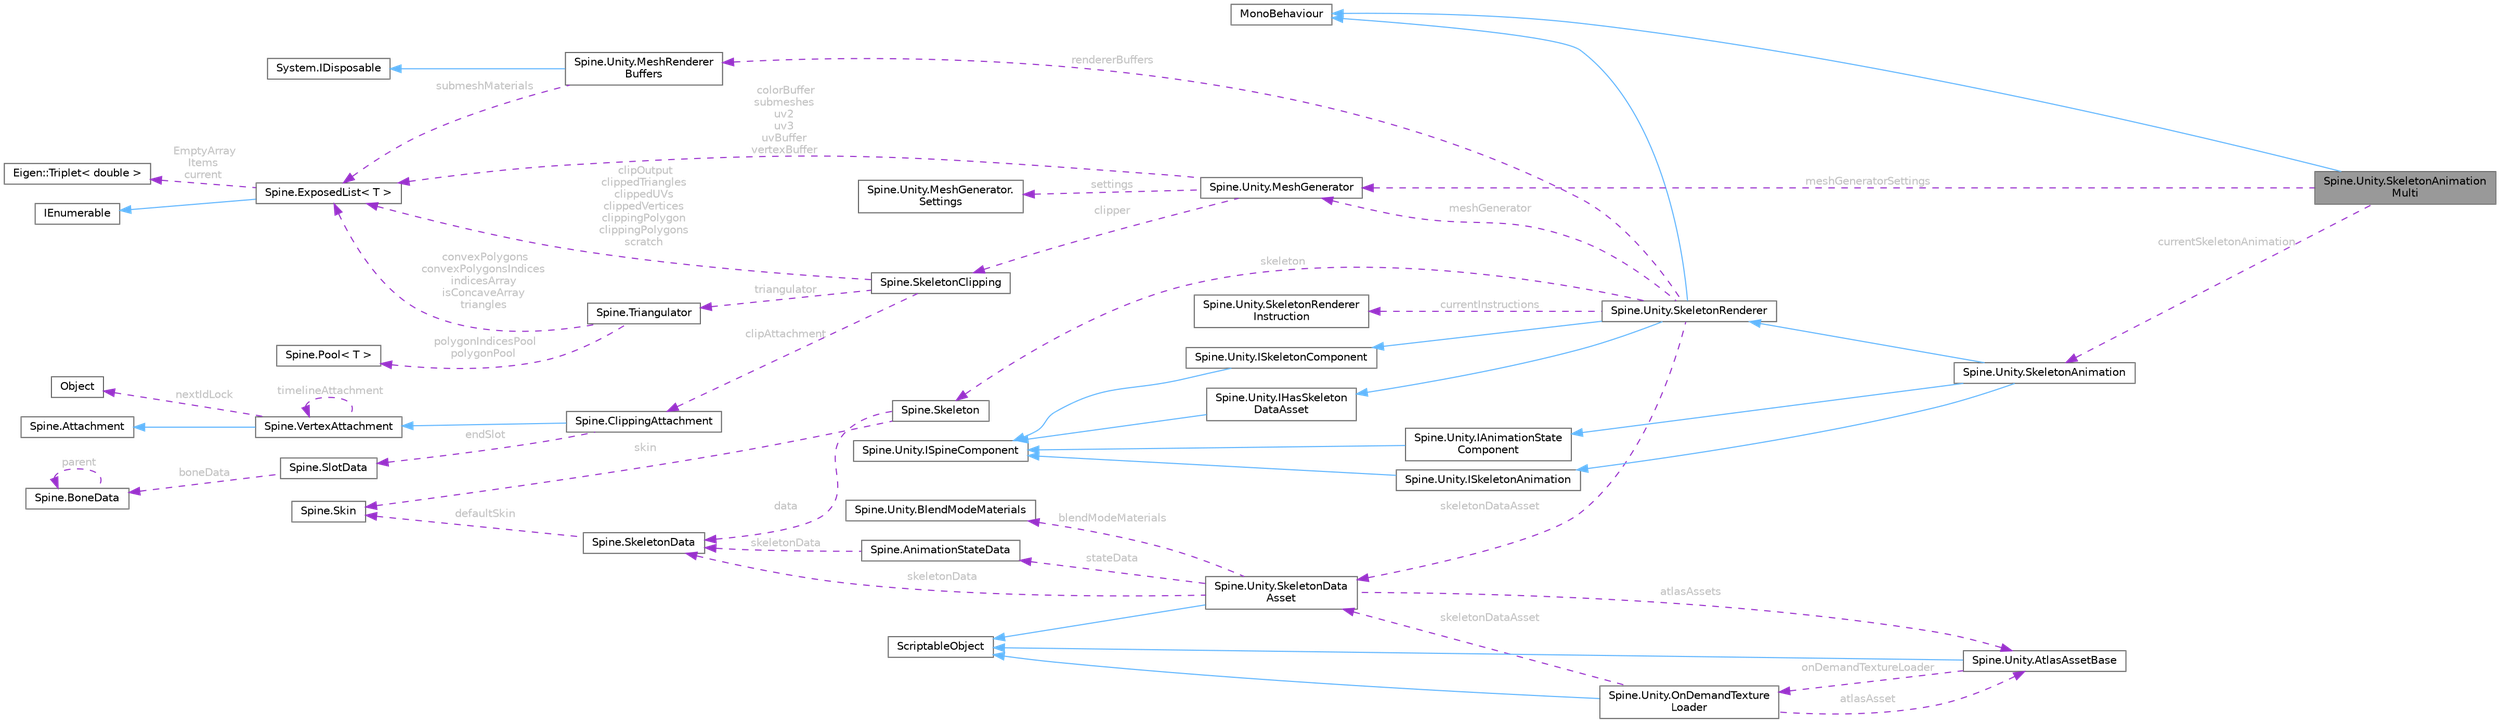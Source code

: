 digraph "Spine.Unity.SkeletonAnimationMulti"
{
 // LATEX_PDF_SIZE
  bgcolor="transparent";
  edge [fontname=Helvetica,fontsize=10,labelfontname=Helvetica,labelfontsize=10];
  node [fontname=Helvetica,fontsize=10,shape=box,height=0.2,width=0.4];
  rankdir="LR";
  Node1 [id="Node000001",label="Spine.Unity.SkeletonAnimation\lMulti",height=0.2,width=0.4,color="gray40", fillcolor="grey60", style="filled", fontcolor="black",tooltip=" "];
  Node2 -> Node1 [id="edge1_Node000001_Node000002",dir="back",color="steelblue1",style="solid",tooltip=" "];
  Node2 [id="Node000002",label="MonoBehaviour",height=0.2,width=0.4,color="gray40", fillcolor="white", style="filled",tooltip=" "];
  Node3 -> Node1 [id="edge2_Node000001_Node000003",dir="back",color="darkorchid3",style="dashed",tooltip=" ",label=" meshGeneratorSettings",fontcolor="grey" ];
  Node3 [id="Node000003",label="Spine.Unity.MeshGenerator",height=0.2,width=0.4,color="gray40", fillcolor="white", style="filled",URL="$class_spine_1_1_unity_1_1_mesh_generator.html",tooltip="Holds several methods to prepare and generate a UnityEngine mesh based on a skeleton...."];
  Node4 -> Node3 [id="edge3_Node000003_Node000004",dir="back",color="darkorchid3",style="dashed",tooltip=" ",label=" settings",fontcolor="grey" ];
  Node4 [id="Node000004",label="Spine.Unity.MeshGenerator.\lSettings",height=0.2,width=0.4,color="gray40", fillcolor="white", style="filled",URL="$struct_spine_1_1_unity_1_1_mesh_generator_1_1_settings.html",tooltip=" "];
  Node5 -> Node3 [id="edge4_Node000003_Node000005",dir="back",color="darkorchid3",style="dashed",tooltip=" ",label=" colorBuffer\nsubmeshes\nuv2\nuv3\nuvBuffer\nvertexBuffer",fontcolor="grey" ];
  Node5 [id="Node000005",label="Spine.ExposedList\< T \>",height=0.2,width=0.4,color="gray40", fillcolor="white", style="filled",URL="$class_spine_1_1_exposed_list-1-g.html",tooltip=" "];
  Node6 -> Node5 [id="edge5_Node000005_Node000006",dir="back",color="steelblue1",style="solid",tooltip=" "];
  Node6 [id="Node000006",label="IEnumerable",height=0.2,width=0.4,color="gray40", fillcolor="white", style="filled",tooltip=" "];
  Node7 -> Node5 [id="edge6_Node000005_Node000007",dir="back",color="darkorchid3",style="dashed",tooltip=" ",label=" EmptyArray\nItems\ncurrent",fontcolor="grey" ];
  Node7 [id="Node000007",label="Eigen::Triplet\< double \>",height=0.2,width=0.4,color="gray40", fillcolor="white", style="filled",URL="$class_eigen_1_1_triplet.html",tooltip=" "];
  Node8 -> Node3 [id="edge7_Node000003_Node000008",dir="back",color="darkorchid3",style="dashed",tooltip=" ",label=" clipper",fontcolor="grey" ];
  Node8 [id="Node000008",label="Spine.SkeletonClipping",height=0.2,width=0.4,color="gray40", fillcolor="white", style="filled",URL="$class_spine_1_1_skeleton_clipping.html",tooltip=" "];
  Node9 -> Node8 [id="edge8_Node000008_Node000009",dir="back",color="darkorchid3",style="dashed",tooltip=" ",label=" triangulator",fontcolor="grey" ];
  Node9 [id="Node000009",label="Spine.Triangulator",height=0.2,width=0.4,color="gray40", fillcolor="white", style="filled",URL="$class_spine_1_1_triangulator.html",tooltip=" "];
  Node5 -> Node9 [id="edge9_Node000009_Node000005",dir="back",color="darkorchid3",style="dashed",tooltip=" ",label=" convexPolygons\nconvexPolygonsIndices\nindicesArray\nisConcaveArray\ntriangles",fontcolor="grey" ];
  Node10 -> Node9 [id="edge10_Node000009_Node000010",dir="back",color="darkorchid3",style="dashed",tooltip=" ",label=" polygonIndicesPool\npolygonPool",fontcolor="grey" ];
  Node10 [id="Node000010",label="Spine.Pool\< T \>",height=0.2,width=0.4,color="gray40", fillcolor="white", style="filled",URL="$class_spine_1_1_pool-1-g.html",tooltip=" "];
  Node5 -> Node8 [id="edge11_Node000008_Node000005",dir="back",color="darkorchid3",style="dashed",tooltip=" ",label=" clipOutput\nclippedTriangles\nclippedUVs\nclippedVertices\nclippingPolygon\nclippingPolygons\nscratch",fontcolor="grey" ];
  Node11 -> Node8 [id="edge12_Node000008_Node000011",dir="back",color="darkorchid3",style="dashed",tooltip=" ",label=" clipAttachment",fontcolor="grey" ];
  Node11 [id="Node000011",label="Spine.ClippingAttachment",height=0.2,width=0.4,color="gray40", fillcolor="white", style="filled",URL="$class_spine_1_1_clipping_attachment.html",tooltip=" "];
  Node12 -> Node11 [id="edge13_Node000011_Node000012",dir="back",color="steelblue1",style="solid",tooltip=" "];
  Node12 [id="Node000012",label="Spine.VertexAttachment",height=0.2,width=0.4,color="gray40", fillcolor="white", style="filled",URL="$class_spine_1_1_vertex_attachment.html",tooltip=">An attachment with vertices that are transformed by one or more bones and can be deformed by a slot'..."];
  Node13 -> Node12 [id="edge14_Node000012_Node000013",dir="back",color="steelblue1",style="solid",tooltip=" "];
  Node13 [id="Node000013",label="Spine.Attachment",height=0.2,width=0.4,color="gray40", fillcolor="white", style="filled",URL="$class_spine_1_1_attachment.html",tooltip="The base class for all attachments."];
  Node14 -> Node12 [id="edge15_Node000012_Node000014",dir="back",color="darkorchid3",style="dashed",tooltip=" ",label=" nextIdLock",fontcolor="grey" ];
  Node14 [id="Node000014",label="Object",height=0.2,width=0.4,color="gray40", fillcolor="white", style="filled",URL="$class_object.html",tooltip=" "];
  Node12 -> Node12 [id="edge16_Node000012_Node000012",dir="back",color="darkorchid3",style="dashed",tooltip=" ",label=" timelineAttachment",fontcolor="grey" ];
  Node15 -> Node11 [id="edge17_Node000011_Node000015",dir="back",color="darkorchid3",style="dashed",tooltip=" ",label=" endSlot",fontcolor="grey" ];
  Node15 [id="Node000015",label="Spine.SlotData",height=0.2,width=0.4,color="gray40", fillcolor="white", style="filled",URL="$class_spine_1_1_slot_data.html",tooltip=" "];
  Node16 -> Node15 [id="edge18_Node000015_Node000016",dir="back",color="darkorchid3",style="dashed",tooltip=" ",label=" boneData",fontcolor="grey" ];
  Node16 [id="Node000016",label="Spine.BoneData",height=0.2,width=0.4,color="gray40", fillcolor="white", style="filled",URL="$class_spine_1_1_bone_data.html",tooltip=" "];
  Node16 -> Node16 [id="edge19_Node000016_Node000016",dir="back",color="darkorchid3",style="dashed",tooltip=" ",label=" parent",fontcolor="grey" ];
  Node17 -> Node1 [id="edge20_Node000001_Node000017",dir="back",color="darkorchid3",style="dashed",tooltip=" ",label=" currentSkeletonAnimation",fontcolor="grey" ];
  Node17 [id="Node000017",label="Spine.Unity.SkeletonAnimation",height=0.2,width=0.4,color="gray40", fillcolor="white", style="filled",URL="$class_spine_1_1_unity_1_1_skeleton_animation.html",tooltip=" "];
  Node18 -> Node17 [id="edge21_Node000017_Node000018",dir="back",color="steelblue1",style="solid",tooltip=" "];
  Node18 [id="Node000018",label="Spine.Unity.SkeletonRenderer",height=0.2,width=0.4,color="gray40", fillcolor="white", style="filled",URL="$class_spine_1_1_unity_1_1_skeleton_renderer.html",tooltip="Base class of animated Spine skeleton components. This component manages and renders a skeleton."];
  Node2 -> Node18 [id="edge22_Node000018_Node000002",dir="back",color="steelblue1",style="solid",tooltip=" "];
  Node19 -> Node18 [id="edge23_Node000018_Node000019",dir="back",color="steelblue1",style="solid",tooltip=" "];
  Node19 [id="Node000019",label="Spine.Unity.ISkeletonComponent",height=0.2,width=0.4,color="gray40", fillcolor="white", style="filled",URL="$interface_spine_1_1_unity_1_1_i_skeleton_component.html",tooltip="A Spine-Unity Component that manages a Spine.Skeleton instance, instantiated from a SkeletonDataAsset..."];
  Node20 -> Node19 [id="edge24_Node000019_Node000020",dir="back",color="steelblue1",style="solid",tooltip=" "];
  Node20 [id="Node000020",label="Spine.Unity.ISpineComponent",height=0.2,width=0.4,color="gray40", fillcolor="white", style="filled",URL="$interface_spine_1_1_unity_1_1_i_spine_component.html",tooltip=" "];
  Node21 -> Node18 [id="edge25_Node000018_Node000021",dir="back",color="steelblue1",style="solid",tooltip=" "];
  Node21 [id="Node000021",label="Spine.Unity.IHasSkeleton\lDataAsset",height=0.2,width=0.4,color="gray40", fillcolor="white", style="filled",URL="$interface_spine_1_1_unity_1_1_i_has_skeleton_data_asset.html",tooltip="Holds a reference to a SkeletonDataAsset."];
  Node20 -> Node21 [id="edge26_Node000021_Node000020",dir="back",color="steelblue1",style="solid",tooltip=" "];
  Node22 -> Node18 [id="edge27_Node000018_Node000022",dir="back",color="darkorchid3",style="dashed",tooltip=" ",label=" skeletonDataAsset",fontcolor="grey" ];
  Node22 [id="Node000022",label="Spine.Unity.SkeletonData\lAsset",height=0.2,width=0.4,color="gray40", fillcolor="white", style="filled",URL="$class_spine_1_1_unity_1_1_skeleton_data_asset.html",tooltip=" "];
  Node23 -> Node22 [id="edge28_Node000022_Node000023",dir="back",color="steelblue1",style="solid",tooltip=" "];
  Node23 [id="Node000023",label="ScriptableObject",height=0.2,width=0.4,color="gray40", fillcolor="white", style="filled",tooltip=" "];
  Node24 -> Node22 [id="edge29_Node000022_Node000024",dir="back",color="darkorchid3",style="dashed",tooltip=" ",label=" atlasAssets",fontcolor="grey" ];
  Node24 [id="Node000024",label="Spine.Unity.AtlasAssetBase",height=0.2,width=0.4,color="gray40", fillcolor="white", style="filled",URL="$class_spine_1_1_unity_1_1_atlas_asset_base.html",tooltip=" "];
  Node23 -> Node24 [id="edge30_Node000024_Node000023",dir="back",color="steelblue1",style="solid",tooltip=" "];
  Node25 -> Node24 [id="edge31_Node000024_Node000025",dir="back",color="darkorchid3",style="dashed",tooltip=" ",label=" onDemandTextureLoader",fontcolor="grey" ];
  Node25 [id="Node000025",label="Spine.Unity.OnDemandTexture\lLoader",height=0.2,width=0.4,color="gray40", fillcolor="white", style="filled",URL="$class_spine_1_1_unity_1_1_on_demand_texture_loader.html",tooltip=" "];
  Node23 -> Node25 [id="edge32_Node000025_Node000023",dir="back",color="steelblue1",style="solid",tooltip=" "];
  Node24 -> Node25 [id="edge33_Node000025_Node000024",dir="back",color="darkorchid3",style="dashed",tooltip=" ",label=" atlasAsset",fontcolor="grey" ];
  Node22 -> Node25 [id="edge34_Node000025_Node000022",dir="back",color="darkorchid3",style="dashed",tooltip=" ",label=" skeletonDataAsset",fontcolor="grey" ];
  Node26 -> Node22 [id="edge35_Node000022_Node000026",dir="back",color="darkorchid3",style="dashed",tooltip=" ",label=" blendModeMaterials",fontcolor="grey" ];
  Node26 [id="Node000026",label="Spine.Unity.BlendModeMaterials",height=0.2,width=0.4,color="gray40", fillcolor="white", style="filled",URL="$class_spine_1_1_unity_1_1_blend_mode_materials.html",tooltip=" "];
  Node27 -> Node22 [id="edge36_Node000022_Node000027",dir="back",color="darkorchid3",style="dashed",tooltip=" ",label=" skeletonData",fontcolor="grey" ];
  Node27 [id="Node000027",label="Spine.SkeletonData",height=0.2,width=0.4,color="gray40", fillcolor="white", style="filled",URL="$class_spine_1_1_skeleton_data.html",tooltip="Stores the setup pose and all of the stateless data for a skeleton."];
  Node28 -> Node27 [id="edge37_Node000027_Node000028",dir="back",color="darkorchid3",style="dashed",tooltip=" ",label=" defaultSkin",fontcolor="grey" ];
  Node28 [id="Node000028",label="Spine.Skin",height=0.2,width=0.4,color="gray40", fillcolor="white", style="filled",URL="$class_spine_1_1_skin.html",tooltip="Stores attachments by slot index and attachment name."];
  Node29 -> Node22 [id="edge38_Node000022_Node000029",dir="back",color="darkorchid3",style="dashed",tooltip=" ",label=" stateData",fontcolor="grey" ];
  Node29 [id="Node000029",label="Spine.AnimationStateData",height=0.2,width=0.4,color="gray40", fillcolor="white", style="filled",URL="$class_spine_1_1_animation_state_data.html",tooltip="Stores mix (crossfade) durations to be applied when AnimationState animations are changed."];
  Node27 -> Node29 [id="edge39_Node000029_Node000027",dir="back",color="darkorchid3",style="dashed",tooltip=" ",label=" skeletonData",fontcolor="grey" ];
  Node30 -> Node18 [id="edge40_Node000018_Node000030",dir="back",color="darkorchid3",style="dashed",tooltip=" ",label=" currentInstructions",fontcolor="grey" ];
  Node30 [id="Node000030",label="Spine.Unity.SkeletonRenderer\lInstruction",height=0.2,width=0.4,color="gray40", fillcolor="white", style="filled",URL="$class_spine_1_1_unity_1_1_skeleton_renderer_instruction.html",tooltip="Instructions used by a SkeletonRenderer to render a mesh."];
  Node3 -> Node18 [id="edge41_Node000018_Node000003",dir="back",color="darkorchid3",style="dashed",tooltip=" ",label=" meshGenerator",fontcolor="grey" ];
  Node31 -> Node18 [id="edge42_Node000018_Node000031",dir="back",color="darkorchid3",style="dashed",tooltip=" ",label=" rendererBuffers",fontcolor="grey" ];
  Node31 [id="Node000031",label="Spine.Unity.MeshRenderer\lBuffers",height=0.2,width=0.4,color="gray40", fillcolor="white", style="filled",URL="$class_spine_1_1_unity_1_1_mesh_renderer_buffers.html",tooltip="A double-buffered Mesh, and a shared material array, bundled for use by Spine components that need to..."];
  Node32 -> Node31 [id="edge43_Node000031_Node000032",dir="back",color="steelblue1",style="solid",tooltip=" "];
  Node32 [id="Node000032",label="System.IDisposable",height=0.2,width=0.4,color="gray40", fillcolor="white", style="filled",tooltip=" "];
  Node5 -> Node31 [id="edge44_Node000031_Node000005",dir="back",color="darkorchid3",style="dashed",tooltip=" ",label=" submeshMaterials",fontcolor="grey" ];
  Node33 -> Node18 [id="edge45_Node000018_Node000033",dir="back",color="darkorchid3",style="dashed",tooltip=" ",label=" skeleton",fontcolor="grey" ];
  Node33 [id="Node000033",label="Spine.Skeleton",height=0.2,width=0.4,color="gray40", fillcolor="white", style="filled",URL="$class_spine_1_1_skeleton.html",tooltip=" "];
  Node27 -> Node33 [id="edge46_Node000033_Node000027",dir="back",color="darkorchid3",style="dashed",tooltip=" ",label=" data",fontcolor="grey" ];
  Node28 -> Node33 [id="edge47_Node000033_Node000028",dir="back",color="darkorchid3",style="dashed",tooltip=" ",label=" skin",fontcolor="grey" ];
  Node34 -> Node17 [id="edge48_Node000017_Node000034",dir="back",color="steelblue1",style="solid",tooltip=" "];
  Node34 [id="Node000034",label="Spine.Unity.ISkeletonAnimation",height=0.2,width=0.4,color="gray40", fillcolor="white", style="filled",URL="$interface_spine_1_1_unity_1_1_i_skeleton_animation.html",tooltip="A Spine-Unity Component that animates a Skeleton but not necessarily with a Spine...."];
  Node20 -> Node34 [id="edge49_Node000034_Node000020",dir="back",color="steelblue1",style="solid",tooltip=" "];
  Node35 -> Node17 [id="edge50_Node000017_Node000035",dir="back",color="steelblue1",style="solid",tooltip=" "];
  Node35 [id="Node000035",label="Spine.Unity.IAnimationState\lComponent",height=0.2,width=0.4,color="gray40", fillcolor="white", style="filled",URL="$interface_spine_1_1_unity_1_1_i_animation_state_component.html",tooltip="A Spine-Unity Component that uses a Spine.AnimationState to animate its skeleton."];
  Node20 -> Node35 [id="edge51_Node000035_Node000020",dir="back",color="steelblue1",style="solid",tooltip=" "];
}
